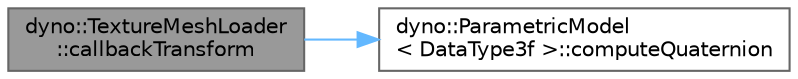 digraph "dyno::TextureMeshLoader::callbackTransform"
{
 // LATEX_PDF_SIZE
  bgcolor="transparent";
  edge [fontname=Helvetica,fontsize=10,labelfontname=Helvetica,labelfontsize=10];
  node [fontname=Helvetica,fontsize=10,shape=box,height=0.2,width=0.4];
  rankdir="LR";
  Node1 [id="Node000001",label="dyno::TextureMeshLoader\l::callbackTransform",height=0.2,width=0.4,color="gray40", fillcolor="grey60", style="filled", fontcolor="black",tooltip=" "];
  Node1 -> Node2 [id="edge1_Node000001_Node000002",color="steelblue1",style="solid",tooltip=" "];
  Node2 [id="Node000002",label="dyno::ParametricModel\l\< DataType3f \>::computeQuaternion",height=0.2,width=0.4,color="grey40", fillcolor="white", style="filled",URL="$classdyno_1_1_parametric_model.html#a56847649a0ae44a75ce3d9ff8c3d75df",tooltip=" "];
}
